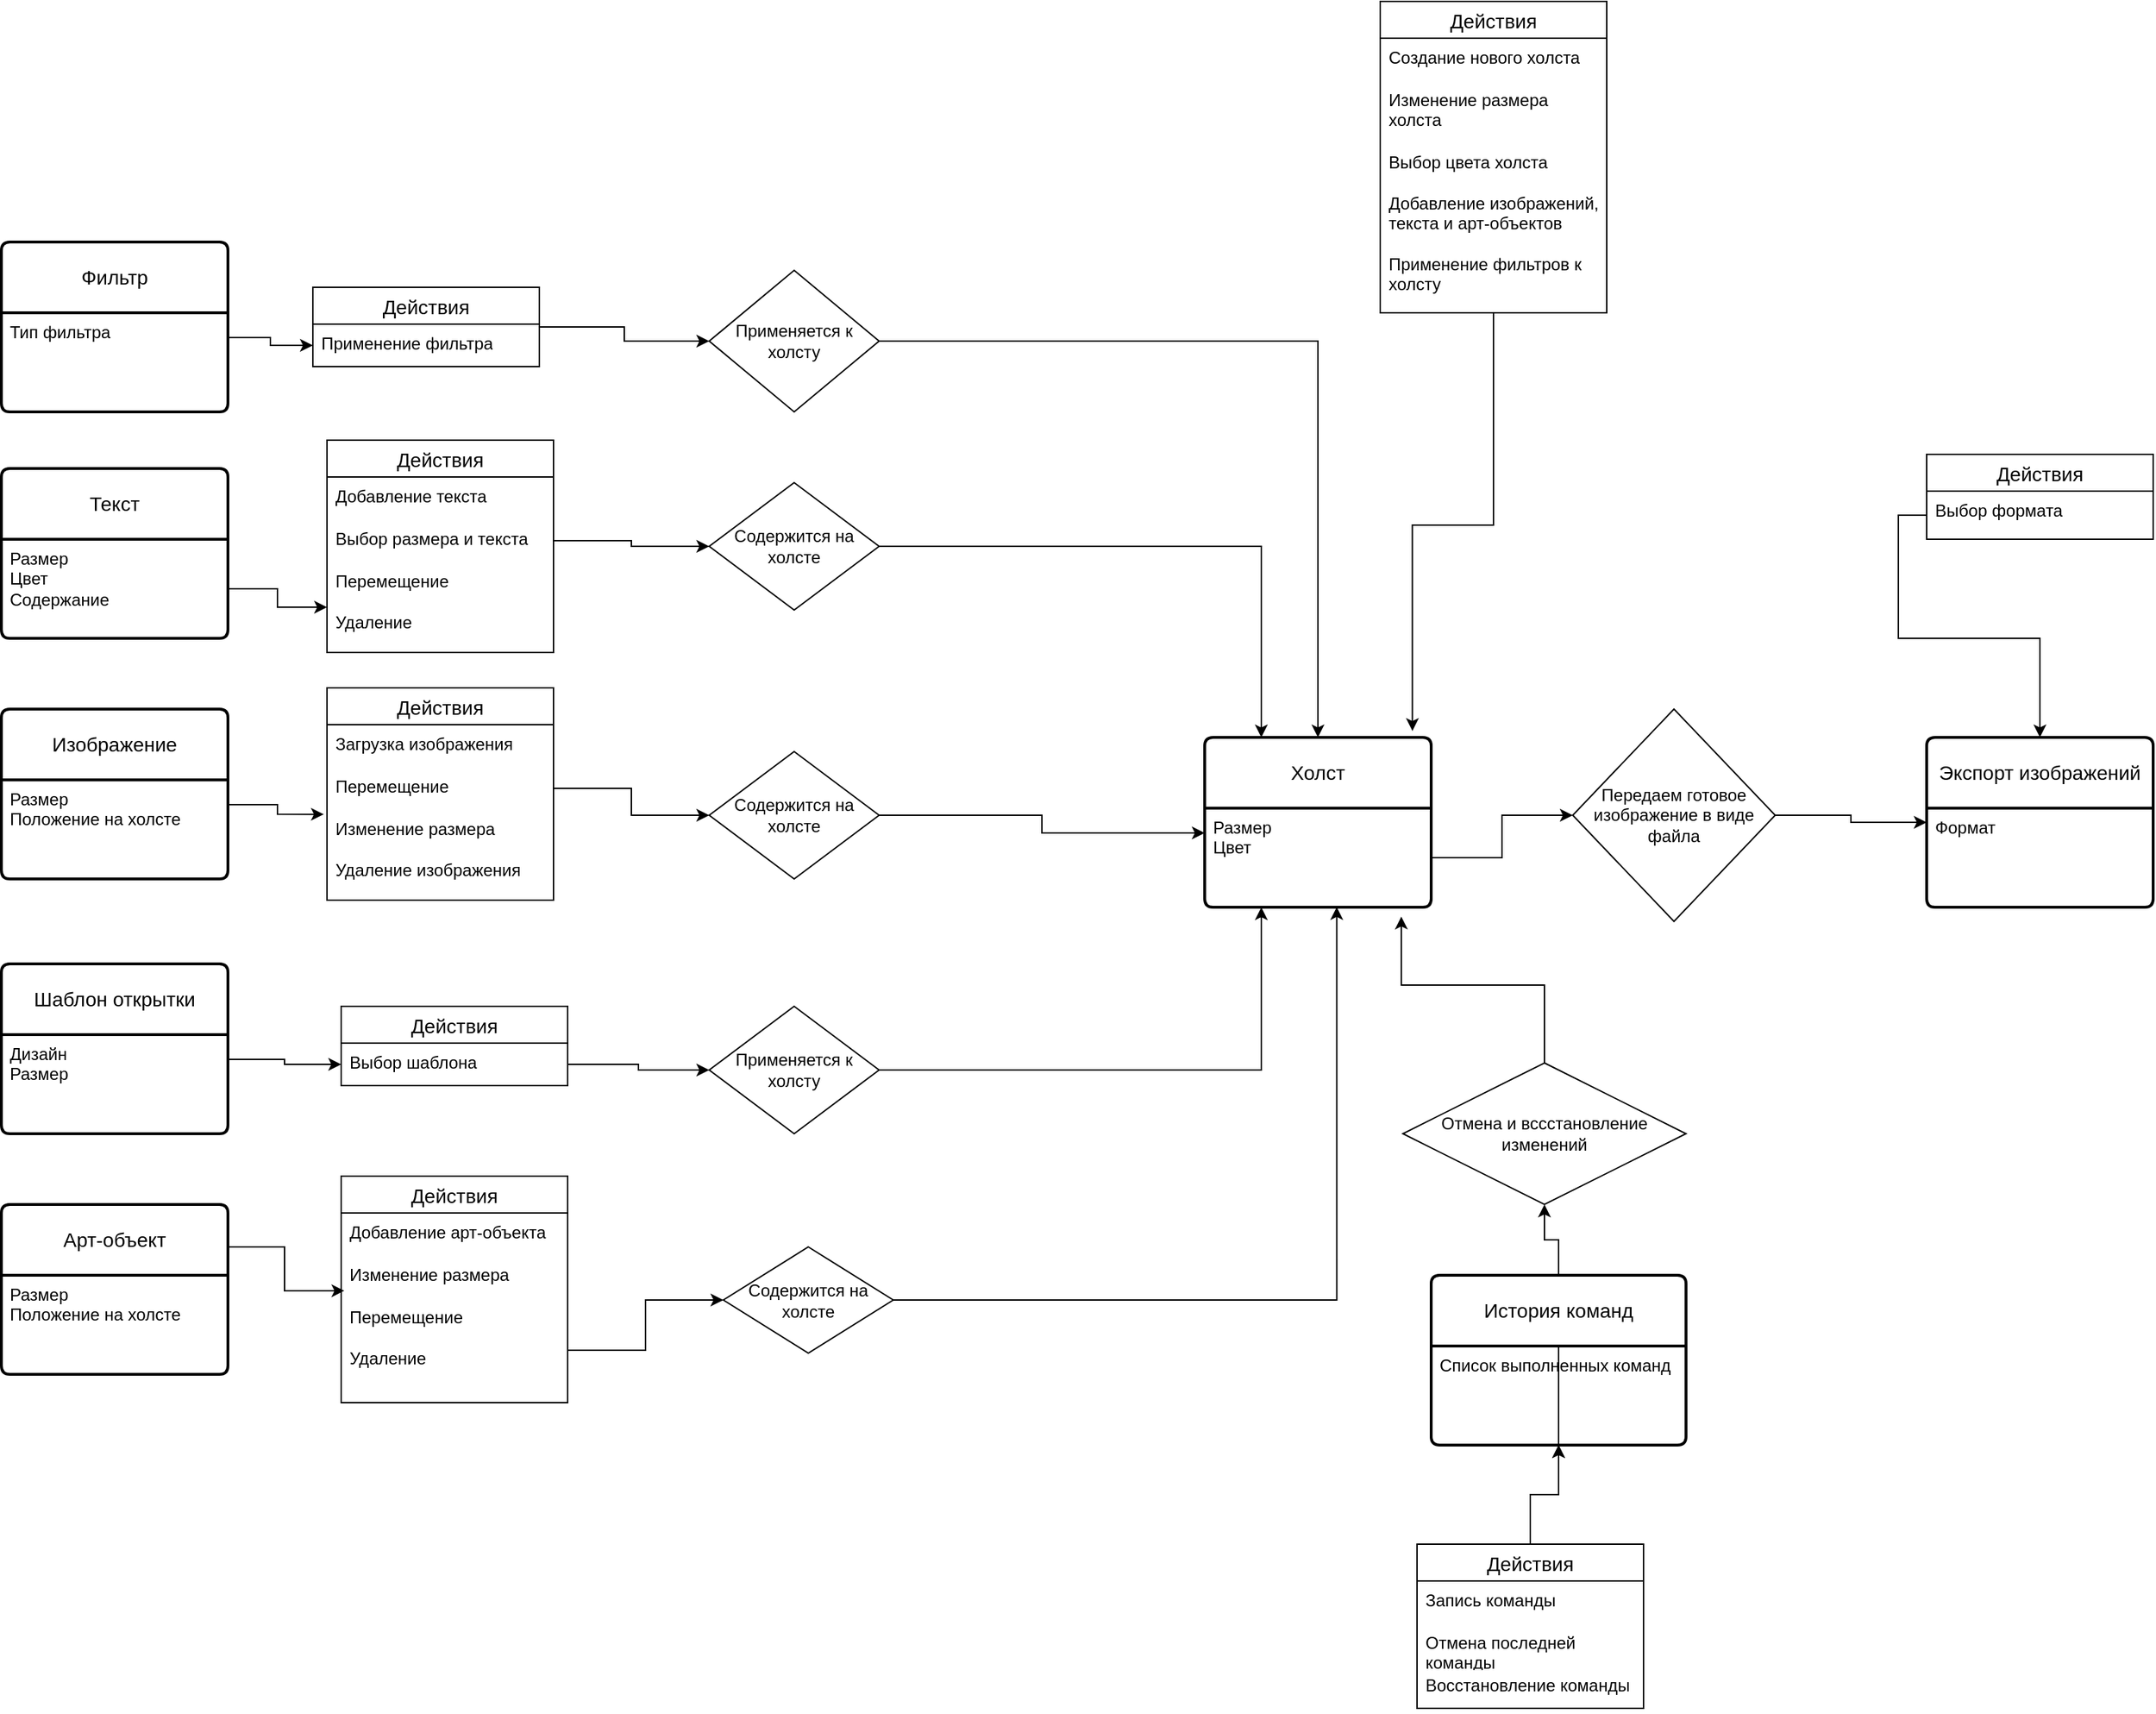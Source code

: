 <mxfile version="21.7.5" type="github">
  <diagram name="Страница — 1" id="PU2kjsf3ZB2TJDBGwNyj">
    <mxGraphModel dx="2958" dy="2498" grid="1" gridSize="10" guides="1" tooltips="1" connect="1" arrows="1" fold="1" page="1" pageScale="1" pageWidth="827" pageHeight="1169" math="0" shadow="0">
      <root>
        <mxCell id="0" />
        <mxCell id="1" parent="0" />
        <mxCell id="T5xABdUcvx5uTB9IeAs4-58" style="edgeStyle=orthogonalEdgeStyle;rounded=0;orthogonalLoop=1;jettySize=auto;html=1;exitX=0.5;exitY=0;exitDx=0;exitDy=0;" edge="1" parent="1" source="T5xABdUcvx5uTB9IeAs4-16" target="T5xABdUcvx5uTB9IeAs4-15">
          <mxGeometry relative="1" as="geometry" />
        </mxCell>
        <mxCell id="T5xABdUcvx5uTB9IeAs4-3" value="Холст" style="swimlane;childLayout=stackLayout;horizontal=1;startSize=50;horizontalStack=0;rounded=1;fontSize=14;fontStyle=0;strokeWidth=2;resizeParent=0;resizeLast=1;shadow=0;dashed=0;align=center;arcSize=4;whiteSpace=wrap;html=1;movable=1;resizable=1;rotatable=1;deletable=1;editable=1;locked=0;connectable=1;" vertex="1" parent="1">
          <mxGeometry x="290" y="-490" width="160" height="120" as="geometry" />
        </mxCell>
        <mxCell id="T5xABdUcvx5uTB9IeAs4-4" value="Размер&lt;br&gt;Цвет" style="align=left;strokeColor=none;fillColor=none;spacingLeft=4;fontSize=12;verticalAlign=top;resizable=0;rotatable=0;part=1;html=1;" vertex="1" parent="T5xABdUcvx5uTB9IeAs4-3">
          <mxGeometry y="50" width="160" height="70" as="geometry" />
        </mxCell>
        <mxCell id="T5xABdUcvx5uTB9IeAs4-5" value="Арт-объект" style="swimlane;childLayout=stackLayout;horizontal=1;startSize=50;horizontalStack=0;rounded=1;fontSize=14;fontStyle=0;strokeWidth=2;resizeParent=0;resizeLast=1;shadow=0;dashed=0;align=center;arcSize=4;whiteSpace=wrap;html=1;" vertex="1" parent="1">
          <mxGeometry x="-560" y="-160" width="160" height="120" as="geometry" />
        </mxCell>
        <mxCell id="T5xABdUcvx5uTB9IeAs4-6" value="Размер&lt;br&gt;Положение на холсте" style="align=left;strokeColor=none;fillColor=none;spacingLeft=4;fontSize=12;verticalAlign=top;resizable=0;rotatable=0;part=1;html=1;" vertex="1" parent="T5xABdUcvx5uTB9IeAs4-5">
          <mxGeometry y="50" width="160" height="70" as="geometry" />
        </mxCell>
        <mxCell id="T5xABdUcvx5uTB9IeAs4-7" value="Изображение" style="swimlane;childLayout=stackLayout;horizontal=1;startSize=50;horizontalStack=0;rounded=1;fontSize=14;fontStyle=0;strokeWidth=2;resizeParent=0;resizeLast=1;shadow=0;dashed=0;align=center;arcSize=4;whiteSpace=wrap;html=1;" vertex="1" parent="1">
          <mxGeometry x="-560" y="-510" width="160" height="120" as="geometry" />
        </mxCell>
        <mxCell id="T5xABdUcvx5uTB9IeAs4-8" value="Размер&lt;br&gt;Положение на холсте" style="align=left;strokeColor=none;fillColor=none;spacingLeft=4;fontSize=12;verticalAlign=top;resizable=0;rotatable=0;part=1;html=1;" vertex="1" parent="T5xABdUcvx5uTB9IeAs4-7">
          <mxGeometry y="50" width="160" height="70" as="geometry" />
        </mxCell>
        <mxCell id="T5xABdUcvx5uTB9IeAs4-9" value="Текст" style="swimlane;childLayout=stackLayout;horizontal=1;startSize=50;horizontalStack=0;rounded=1;fontSize=14;fontStyle=0;strokeWidth=2;resizeParent=0;resizeLast=1;shadow=0;dashed=0;align=center;arcSize=4;whiteSpace=wrap;html=1;" vertex="1" parent="1">
          <mxGeometry x="-560" y="-680" width="160" height="120" as="geometry" />
        </mxCell>
        <mxCell id="T5xABdUcvx5uTB9IeAs4-10" value="Размер&lt;br&gt;Цвет&lt;br&gt;Содержание" style="align=left;strokeColor=none;fillColor=none;spacingLeft=4;fontSize=12;verticalAlign=top;resizable=0;rotatable=0;part=1;html=1;" vertex="1" parent="T5xABdUcvx5uTB9IeAs4-9">
          <mxGeometry y="50" width="160" height="70" as="geometry" />
        </mxCell>
        <mxCell id="T5xABdUcvx5uTB9IeAs4-11" value="Шаблон открытки" style="swimlane;childLayout=stackLayout;horizontal=1;startSize=50;horizontalStack=0;rounded=1;fontSize=14;fontStyle=0;strokeWidth=2;resizeParent=0;resizeLast=1;shadow=0;dashed=0;align=center;arcSize=4;whiteSpace=wrap;html=1;" vertex="1" parent="1">
          <mxGeometry x="-560" y="-330" width="160" height="120" as="geometry" />
        </mxCell>
        <mxCell id="T5xABdUcvx5uTB9IeAs4-12" value="Дизайн&lt;br&gt;Размер" style="align=left;strokeColor=none;fillColor=none;spacingLeft=4;fontSize=12;verticalAlign=top;resizable=0;rotatable=0;part=1;html=1;" vertex="1" parent="T5xABdUcvx5uTB9IeAs4-11">
          <mxGeometry y="50" width="160" height="70" as="geometry" />
        </mxCell>
        <mxCell id="T5xABdUcvx5uTB9IeAs4-13" value="Фильтр" style="swimlane;childLayout=stackLayout;horizontal=1;startSize=50;horizontalStack=0;rounded=1;fontSize=14;fontStyle=0;strokeWidth=2;resizeParent=0;resizeLast=1;shadow=0;dashed=0;align=center;arcSize=4;whiteSpace=wrap;html=1;" vertex="1" parent="1">
          <mxGeometry x="-560" y="-840" width="160" height="120" as="geometry" />
        </mxCell>
        <mxCell id="T5xABdUcvx5uTB9IeAs4-14" value="Тип фильтра" style="align=left;strokeColor=none;fillColor=none;spacingLeft=4;fontSize=12;verticalAlign=top;resizable=0;rotatable=0;part=1;html=1;" vertex="1" parent="T5xABdUcvx5uTB9IeAs4-13">
          <mxGeometry y="50" width="160" height="70" as="geometry" />
        </mxCell>
        <mxCell id="T5xABdUcvx5uTB9IeAs4-119" style="edgeStyle=orthogonalEdgeStyle;rounded=0;orthogonalLoop=1;jettySize=auto;html=1;entryX=0.5;entryY=1;entryDx=0;entryDy=0;" edge="1" parent="1" source="T5xABdUcvx5uTB9IeAs4-15" target="T5xABdUcvx5uTB9IeAs4-48">
          <mxGeometry relative="1" as="geometry" />
        </mxCell>
        <mxCell id="T5xABdUcvx5uTB9IeAs4-15" value="История команд" style="swimlane;childLayout=stackLayout;horizontal=1;startSize=50;horizontalStack=0;rounded=1;fontSize=14;fontStyle=0;strokeWidth=2;resizeParent=0;resizeLast=1;shadow=0;dashed=0;align=center;arcSize=4;whiteSpace=wrap;html=1;" vertex="1" parent="1">
          <mxGeometry x="450" y="-110" width="180" height="120" as="geometry" />
        </mxCell>
        <mxCell id="T5xABdUcvx5uTB9IeAs4-16" value="Список выполненных команд" style="align=left;strokeColor=none;fillColor=none;spacingLeft=4;fontSize=12;verticalAlign=top;resizable=0;rotatable=0;part=1;html=1;" vertex="1" parent="T5xABdUcvx5uTB9IeAs4-15">
          <mxGeometry y="50" width="180" height="70" as="geometry" />
        </mxCell>
        <mxCell id="T5xABdUcvx5uTB9IeAs4-108" style="edgeStyle=orthogonalEdgeStyle;rounded=0;orthogonalLoop=1;jettySize=auto;html=1;entryX=0;entryY=0.25;entryDx=0;entryDy=0;" edge="1" parent="1" source="T5xABdUcvx5uTB9IeAs4-21" target="T5xABdUcvx5uTB9IeAs4-4">
          <mxGeometry relative="1" as="geometry" />
        </mxCell>
        <mxCell id="T5xABdUcvx5uTB9IeAs4-21" value="Содержится на холсте" style="shape=rhombus;perimeter=rhombusPerimeter;whiteSpace=wrap;html=1;align=center;" vertex="1" parent="1">
          <mxGeometry x="-60" y="-480" width="120" height="90" as="geometry" />
        </mxCell>
        <mxCell id="T5xABdUcvx5uTB9IeAs4-112" style="edgeStyle=orthogonalEdgeStyle;rounded=0;orthogonalLoop=1;jettySize=auto;html=1;entryX=0.583;entryY=0.998;entryDx=0;entryDy=0;entryPerimeter=0;" edge="1" parent="1" source="T5xABdUcvx5uTB9IeAs4-22" target="T5xABdUcvx5uTB9IeAs4-4">
          <mxGeometry relative="1" as="geometry" />
        </mxCell>
        <mxCell id="T5xABdUcvx5uTB9IeAs4-22" value="Содержится на холсте" style="shape=rhombus;perimeter=rhombusPerimeter;whiteSpace=wrap;html=1;align=center;" vertex="1" parent="1">
          <mxGeometry x="-50" y="-130" width="120" height="75" as="geometry" />
        </mxCell>
        <mxCell id="T5xABdUcvx5uTB9IeAs4-107" style="edgeStyle=orthogonalEdgeStyle;rounded=0;orthogonalLoop=1;jettySize=auto;html=1;entryX=0.25;entryY=0;entryDx=0;entryDy=0;" edge="1" parent="1" source="T5xABdUcvx5uTB9IeAs4-23" target="T5xABdUcvx5uTB9IeAs4-3">
          <mxGeometry relative="1" as="geometry" />
        </mxCell>
        <mxCell id="T5xABdUcvx5uTB9IeAs4-23" value="Содержится на холсте" style="shape=rhombus;perimeter=rhombusPerimeter;whiteSpace=wrap;html=1;align=center;" vertex="1" parent="1">
          <mxGeometry x="-60" y="-670" width="120" height="90" as="geometry" />
        </mxCell>
        <mxCell id="T5xABdUcvx5uTB9IeAs4-106" style="edgeStyle=orthogonalEdgeStyle;rounded=0;orthogonalLoop=1;jettySize=auto;html=1;entryX=0.5;entryY=0;entryDx=0;entryDy=0;" edge="1" parent="1" source="T5xABdUcvx5uTB9IeAs4-31" target="T5xABdUcvx5uTB9IeAs4-3">
          <mxGeometry relative="1" as="geometry" />
        </mxCell>
        <mxCell id="T5xABdUcvx5uTB9IeAs4-31" value="Применяется к холсту" style="shape=rhombus;perimeter=rhombusPerimeter;whiteSpace=wrap;html=1;align=center;" vertex="1" parent="1">
          <mxGeometry x="-60" y="-820" width="120" height="100" as="geometry" />
        </mxCell>
        <mxCell id="T5xABdUcvx5uTB9IeAs4-111" style="edgeStyle=orthogonalEdgeStyle;rounded=0;orthogonalLoop=1;jettySize=auto;html=1;entryX=0.25;entryY=1;entryDx=0;entryDy=0;" edge="1" parent="1" source="T5xABdUcvx5uTB9IeAs4-32" target="T5xABdUcvx5uTB9IeAs4-4">
          <mxGeometry relative="1" as="geometry" />
        </mxCell>
        <mxCell id="T5xABdUcvx5uTB9IeAs4-32" value="Применяется к холсту" style="shape=rhombus;perimeter=rhombusPerimeter;whiteSpace=wrap;html=1;align=center;" vertex="1" parent="1">
          <mxGeometry x="-60" y="-300" width="120" height="90" as="geometry" />
        </mxCell>
        <mxCell id="T5xABdUcvx5uTB9IeAs4-39" value="Экспорт изображений" style="swimlane;childLayout=stackLayout;horizontal=1;startSize=50;horizontalStack=0;rounded=1;fontSize=14;fontStyle=0;strokeWidth=2;resizeParent=0;resizeLast=1;shadow=0;dashed=0;align=center;arcSize=4;whiteSpace=wrap;html=1;" vertex="1" parent="1">
          <mxGeometry x="800" y="-490" width="160" height="120" as="geometry" />
        </mxCell>
        <mxCell id="T5xABdUcvx5uTB9IeAs4-40" value="Формат" style="align=left;strokeColor=none;fillColor=none;spacingLeft=4;fontSize=12;verticalAlign=top;resizable=0;rotatable=0;part=1;html=1;" vertex="1" parent="T5xABdUcvx5uTB9IeAs4-39">
          <mxGeometry y="50" width="160" height="70" as="geometry" />
        </mxCell>
        <mxCell id="T5xABdUcvx5uTB9IeAs4-123" style="edgeStyle=orthogonalEdgeStyle;rounded=0;orthogonalLoop=1;jettySize=auto;html=1;entryX=0;entryY=0.5;entryDx=0;entryDy=0;" edge="1" parent="1" source="T5xABdUcvx5uTB9IeAs4-45" target="T5xABdUcvx5uTB9IeAs4-39">
          <mxGeometry relative="1" as="geometry" />
        </mxCell>
        <mxCell id="T5xABdUcvx5uTB9IeAs4-45" value="Передаем готовое изображение в виде файла" style="shape=rhombus;perimeter=rhombusPerimeter;whiteSpace=wrap;html=1;align=center;" vertex="1" parent="1">
          <mxGeometry x="550" y="-510" width="143" height="150" as="geometry" />
        </mxCell>
        <mxCell id="T5xABdUcvx5uTB9IeAs4-120" style="edgeStyle=orthogonalEdgeStyle;rounded=0;orthogonalLoop=1;jettySize=auto;html=1;entryX=0.868;entryY=1.094;entryDx=0;entryDy=0;entryPerimeter=0;" edge="1" parent="1" source="T5xABdUcvx5uTB9IeAs4-48" target="T5xABdUcvx5uTB9IeAs4-4">
          <mxGeometry relative="1" as="geometry" />
        </mxCell>
        <mxCell id="T5xABdUcvx5uTB9IeAs4-48" value="Отмена и вссстановление изменений" style="shape=rhombus;perimeter=rhombusPerimeter;whiteSpace=wrap;html=1;align=center;" vertex="1" parent="1">
          <mxGeometry x="430" y="-260" width="200" height="100" as="geometry" />
        </mxCell>
        <mxCell id="T5xABdUcvx5uTB9IeAs4-70" value="Действия" style="swimlane;fontStyle=0;childLayout=stackLayout;horizontal=1;startSize=26;horizontalStack=0;resizeParent=1;resizeParentMax=0;resizeLast=0;collapsible=1;marginBottom=0;align=center;fontSize=14;" vertex="1" parent="1">
          <mxGeometry x="-320" y="-300" width="160" height="56" as="geometry" />
        </mxCell>
        <mxCell id="T5xABdUcvx5uTB9IeAs4-71" value="Выбор шаблона" style="text;strokeColor=none;fillColor=none;spacingLeft=4;spacingRight=4;overflow=hidden;rotatable=0;points=[[0,0.5],[1,0.5]];portConstraint=eastwest;fontSize=12;whiteSpace=wrap;html=1;" vertex="1" parent="T5xABdUcvx5uTB9IeAs4-70">
          <mxGeometry y="26" width="160" height="30" as="geometry" />
        </mxCell>
        <mxCell id="T5xABdUcvx5uTB9IeAs4-74" value="Действия" style="swimlane;fontStyle=0;childLayout=stackLayout;horizontal=1;startSize=26;horizontalStack=0;resizeParent=1;resizeParentMax=0;resizeLast=0;collapsible=1;marginBottom=0;align=center;fontSize=14;" vertex="1" parent="1">
          <mxGeometry x="-320" y="-180" width="160" height="160" as="geometry" />
        </mxCell>
        <mxCell id="T5xABdUcvx5uTB9IeAs4-75" value="Добавление арт-объекта" style="text;strokeColor=none;fillColor=none;spacingLeft=4;spacingRight=4;overflow=hidden;rotatable=0;points=[[0,0.5],[1,0.5]];portConstraint=eastwest;fontSize=12;whiteSpace=wrap;html=1;" vertex="1" parent="T5xABdUcvx5uTB9IeAs4-74">
          <mxGeometry y="26" width="160" height="30" as="geometry" />
        </mxCell>
        <mxCell id="T5xABdUcvx5uTB9IeAs4-76" value="Изменение размера&amp;nbsp;" style="text;strokeColor=none;fillColor=none;spacingLeft=4;spacingRight=4;overflow=hidden;rotatable=0;points=[[0,0.5],[1,0.5]];portConstraint=eastwest;fontSize=12;whiteSpace=wrap;html=1;" vertex="1" parent="T5xABdUcvx5uTB9IeAs4-74">
          <mxGeometry y="56" width="160" height="30" as="geometry" />
        </mxCell>
        <mxCell id="T5xABdUcvx5uTB9IeAs4-77" value="Перемещение&lt;br&gt;&lt;br&gt;Удаление" style="text;strokeColor=none;fillColor=none;spacingLeft=4;spacingRight=4;overflow=hidden;rotatable=0;points=[[0,0.5],[1,0.5]];portConstraint=eastwest;fontSize=12;whiteSpace=wrap;html=1;" vertex="1" parent="T5xABdUcvx5uTB9IeAs4-74">
          <mxGeometry y="86" width="160" height="74" as="geometry" />
        </mxCell>
        <mxCell id="T5xABdUcvx5uTB9IeAs4-78" value="Действия" style="swimlane;fontStyle=0;childLayout=stackLayout;horizontal=1;startSize=26;horizontalStack=0;resizeParent=1;resizeParentMax=0;resizeLast=0;collapsible=1;marginBottom=0;align=center;fontSize=14;" vertex="1" parent="1">
          <mxGeometry x="-330" y="-525" width="160" height="150" as="geometry" />
        </mxCell>
        <mxCell id="T5xABdUcvx5uTB9IeAs4-79" value="Загрузка изображения&lt;br&gt;" style="text;strokeColor=none;fillColor=none;spacingLeft=4;spacingRight=4;overflow=hidden;rotatable=0;points=[[0,0.5],[1,0.5]];portConstraint=eastwest;fontSize=12;whiteSpace=wrap;html=1;" vertex="1" parent="T5xABdUcvx5uTB9IeAs4-78">
          <mxGeometry y="26" width="160" height="30" as="geometry" />
        </mxCell>
        <mxCell id="T5xABdUcvx5uTB9IeAs4-80" value="Перемещение" style="text;strokeColor=none;fillColor=none;spacingLeft=4;spacingRight=4;overflow=hidden;rotatable=0;points=[[0,0.5],[1,0.5]];portConstraint=eastwest;fontSize=12;whiteSpace=wrap;html=1;" vertex="1" parent="T5xABdUcvx5uTB9IeAs4-78">
          <mxGeometry y="56" width="160" height="30" as="geometry" />
        </mxCell>
        <mxCell id="T5xABdUcvx5uTB9IeAs4-81" value="Изменение размера&lt;br&gt;&lt;br&gt;Удаление изображения" style="text;strokeColor=none;fillColor=none;spacingLeft=4;spacingRight=4;overflow=hidden;rotatable=0;points=[[0,0.5],[1,0.5]];portConstraint=eastwest;fontSize=12;whiteSpace=wrap;html=1;" vertex="1" parent="T5xABdUcvx5uTB9IeAs4-78">
          <mxGeometry y="86" width="160" height="64" as="geometry" />
        </mxCell>
        <mxCell id="T5xABdUcvx5uTB9IeAs4-82" value="Действия" style="swimlane;fontStyle=0;childLayout=stackLayout;horizontal=1;startSize=26;horizontalStack=0;resizeParent=1;resizeParentMax=0;resizeLast=0;collapsible=1;marginBottom=0;align=center;fontSize=14;" vertex="1" parent="1">
          <mxGeometry x="-330" y="-700" width="160" height="150" as="geometry" />
        </mxCell>
        <mxCell id="T5xABdUcvx5uTB9IeAs4-83" value="Добавление текста" style="text;strokeColor=none;fillColor=none;spacingLeft=4;spacingRight=4;overflow=hidden;rotatable=0;points=[[0,0.5],[1,0.5]];portConstraint=eastwest;fontSize=12;whiteSpace=wrap;html=1;" vertex="1" parent="T5xABdUcvx5uTB9IeAs4-82">
          <mxGeometry y="26" width="160" height="30" as="geometry" />
        </mxCell>
        <mxCell id="T5xABdUcvx5uTB9IeAs4-84" value="Выбор размера и текста" style="text;strokeColor=none;fillColor=none;spacingLeft=4;spacingRight=4;overflow=hidden;rotatable=0;points=[[0,0.5],[1,0.5]];portConstraint=eastwest;fontSize=12;whiteSpace=wrap;html=1;" vertex="1" parent="T5xABdUcvx5uTB9IeAs4-82">
          <mxGeometry y="56" width="160" height="30" as="geometry" />
        </mxCell>
        <mxCell id="T5xABdUcvx5uTB9IeAs4-85" value="Перемещение&lt;br&gt;&lt;br&gt;Удаление" style="text;strokeColor=none;fillColor=none;spacingLeft=4;spacingRight=4;overflow=hidden;rotatable=0;points=[[0,0.5],[1,0.5]];portConstraint=eastwest;fontSize=12;whiteSpace=wrap;html=1;" vertex="1" parent="T5xABdUcvx5uTB9IeAs4-82">
          <mxGeometry y="86" width="160" height="64" as="geometry" />
        </mxCell>
        <mxCell id="T5xABdUcvx5uTB9IeAs4-101" style="edgeStyle=orthogonalEdgeStyle;rounded=0;orthogonalLoop=1;jettySize=auto;html=1;entryX=0;entryY=0.5;entryDx=0;entryDy=0;" edge="1" parent="1" source="T5xABdUcvx5uTB9IeAs4-86" target="T5xABdUcvx5uTB9IeAs4-31">
          <mxGeometry relative="1" as="geometry" />
        </mxCell>
        <mxCell id="T5xABdUcvx5uTB9IeAs4-86" value="Действия" style="swimlane;fontStyle=0;childLayout=stackLayout;horizontal=1;startSize=26;horizontalStack=0;resizeParent=1;resizeParentMax=0;resizeLast=0;collapsible=1;marginBottom=0;align=center;fontSize=14;" vertex="1" parent="1">
          <mxGeometry x="-340" y="-808" width="160" height="56" as="geometry" />
        </mxCell>
        <mxCell id="T5xABdUcvx5uTB9IeAs4-87" value="Применение фильтра" style="text;strokeColor=none;fillColor=none;spacingLeft=4;spacingRight=4;overflow=hidden;rotatable=0;points=[[0,0.5],[1,0.5]];portConstraint=eastwest;fontSize=12;whiteSpace=wrap;html=1;" vertex="1" parent="T5xABdUcvx5uTB9IeAs4-86">
          <mxGeometry y="26" width="160" height="30" as="geometry" />
        </mxCell>
        <mxCell id="T5xABdUcvx5uTB9IeAs4-91" style="edgeStyle=orthogonalEdgeStyle;rounded=0;orthogonalLoop=1;jettySize=auto;html=1;exitX=1;exitY=0.25;exitDx=0;exitDy=0;entryX=0;entryY=0.5;entryDx=0;entryDy=0;" edge="1" parent="1" source="T5xABdUcvx5uTB9IeAs4-14" target="T5xABdUcvx5uTB9IeAs4-87">
          <mxGeometry relative="1" as="geometry" />
        </mxCell>
        <mxCell id="T5xABdUcvx5uTB9IeAs4-92" style="edgeStyle=orthogonalEdgeStyle;rounded=0;orthogonalLoop=1;jettySize=auto;html=1;entryX=0;entryY=0.5;entryDx=0;entryDy=0;" edge="1" parent="1" source="T5xABdUcvx5uTB9IeAs4-10" target="T5xABdUcvx5uTB9IeAs4-85">
          <mxGeometry relative="1" as="geometry" />
        </mxCell>
        <mxCell id="T5xABdUcvx5uTB9IeAs4-93" style="edgeStyle=orthogonalEdgeStyle;rounded=0;orthogonalLoop=1;jettySize=auto;html=1;exitX=1;exitY=0.25;exitDx=0;exitDy=0;entryX=-0.014;entryY=0.052;entryDx=0;entryDy=0;entryPerimeter=0;" edge="1" parent="1" source="T5xABdUcvx5uTB9IeAs4-8" target="T5xABdUcvx5uTB9IeAs4-81">
          <mxGeometry relative="1" as="geometry" />
        </mxCell>
        <mxCell id="T5xABdUcvx5uTB9IeAs4-94" style="edgeStyle=orthogonalEdgeStyle;rounded=0;orthogonalLoop=1;jettySize=auto;html=1;exitX=1;exitY=0.25;exitDx=0;exitDy=0;entryX=0;entryY=0.5;entryDx=0;entryDy=0;" edge="1" parent="1" source="T5xABdUcvx5uTB9IeAs4-12" target="T5xABdUcvx5uTB9IeAs4-71">
          <mxGeometry relative="1" as="geometry" />
        </mxCell>
        <mxCell id="T5xABdUcvx5uTB9IeAs4-95" style="edgeStyle=orthogonalEdgeStyle;rounded=0;orthogonalLoop=1;jettySize=auto;html=1;exitX=1;exitY=0;exitDx=0;exitDy=0;entryX=0.014;entryY=-0.068;entryDx=0;entryDy=0;entryPerimeter=0;" edge="1" parent="1" source="T5xABdUcvx5uTB9IeAs4-6" target="T5xABdUcvx5uTB9IeAs4-77">
          <mxGeometry relative="1" as="geometry" />
        </mxCell>
        <mxCell id="T5xABdUcvx5uTB9IeAs4-97" style="edgeStyle=orthogonalEdgeStyle;rounded=0;orthogonalLoop=1;jettySize=auto;html=1;entryX=0;entryY=0.5;entryDx=0;entryDy=0;" edge="1" parent="1" source="T5xABdUcvx5uTB9IeAs4-77" target="T5xABdUcvx5uTB9IeAs4-22">
          <mxGeometry relative="1" as="geometry" />
        </mxCell>
        <mxCell id="T5xABdUcvx5uTB9IeAs4-98" style="edgeStyle=orthogonalEdgeStyle;rounded=0;orthogonalLoop=1;jettySize=auto;html=1;entryX=0;entryY=0.5;entryDx=0;entryDy=0;" edge="1" parent="1" source="T5xABdUcvx5uTB9IeAs4-71" target="T5xABdUcvx5uTB9IeAs4-32">
          <mxGeometry relative="1" as="geometry" />
        </mxCell>
        <mxCell id="T5xABdUcvx5uTB9IeAs4-99" style="edgeStyle=orthogonalEdgeStyle;rounded=0;orthogonalLoop=1;jettySize=auto;html=1;entryX=0;entryY=0.5;entryDx=0;entryDy=0;" edge="1" parent="1" source="T5xABdUcvx5uTB9IeAs4-80" target="T5xABdUcvx5uTB9IeAs4-21">
          <mxGeometry relative="1" as="geometry" />
        </mxCell>
        <mxCell id="T5xABdUcvx5uTB9IeAs4-100" style="edgeStyle=orthogonalEdgeStyle;rounded=0;orthogonalLoop=1;jettySize=auto;html=1;entryX=0;entryY=0.5;entryDx=0;entryDy=0;" edge="1" parent="1" source="T5xABdUcvx5uTB9IeAs4-84" target="T5xABdUcvx5uTB9IeAs4-23">
          <mxGeometry relative="1" as="geometry" />
        </mxCell>
        <mxCell id="T5xABdUcvx5uTB9IeAs4-113" style="edgeStyle=orthogonalEdgeStyle;rounded=0;orthogonalLoop=1;jettySize=auto;html=1;entryX=0.917;entryY=-0.038;entryDx=0;entryDy=0;entryPerimeter=0;" edge="1" parent="1" source="T5xABdUcvx5uTB9IeAs4-102" target="T5xABdUcvx5uTB9IeAs4-3">
          <mxGeometry relative="1" as="geometry" />
        </mxCell>
        <mxCell id="T5xABdUcvx5uTB9IeAs4-102" value="Действия" style="swimlane;fontStyle=0;childLayout=stackLayout;horizontal=1;startSize=26;horizontalStack=0;resizeParent=1;resizeParentMax=0;resizeLast=0;collapsible=1;marginBottom=0;align=center;fontSize=14;" vertex="1" parent="1">
          <mxGeometry x="414" y="-1010" width="160" height="220" as="geometry" />
        </mxCell>
        <mxCell id="T5xABdUcvx5uTB9IeAs4-103" value="Создание нового холста" style="text;strokeColor=none;fillColor=none;spacingLeft=4;spacingRight=4;overflow=hidden;rotatable=0;points=[[0,0.5],[1,0.5]];portConstraint=eastwest;fontSize=12;whiteSpace=wrap;html=1;" vertex="1" parent="T5xABdUcvx5uTB9IeAs4-102">
          <mxGeometry y="26" width="160" height="30" as="geometry" />
        </mxCell>
        <mxCell id="T5xABdUcvx5uTB9IeAs4-104" value="Изменение размера холста" style="text;strokeColor=none;fillColor=none;spacingLeft=4;spacingRight=4;overflow=hidden;rotatable=0;points=[[0,0.5],[1,0.5]];portConstraint=eastwest;fontSize=12;whiteSpace=wrap;html=1;" vertex="1" parent="T5xABdUcvx5uTB9IeAs4-102">
          <mxGeometry y="56" width="160" height="44" as="geometry" />
        </mxCell>
        <mxCell id="T5xABdUcvx5uTB9IeAs4-105" value="Выбор цвета холста&lt;br&gt;&lt;br&gt;Добавление изображений, текста и арт-объектов&lt;br&gt;&lt;br&gt;Применение фильтров к холсту" style="text;strokeColor=none;fillColor=none;spacingLeft=4;spacingRight=4;overflow=hidden;rotatable=0;points=[[0,0.5],[1,0.5]];portConstraint=eastwest;fontSize=12;whiteSpace=wrap;html=1;" vertex="1" parent="T5xABdUcvx5uTB9IeAs4-102">
          <mxGeometry y="100" width="160" height="120" as="geometry" />
        </mxCell>
        <mxCell id="T5xABdUcvx5uTB9IeAs4-118" style="edgeStyle=orthogonalEdgeStyle;rounded=0;orthogonalLoop=1;jettySize=auto;html=1;entryX=0.5;entryY=1;entryDx=0;entryDy=0;" edge="1" parent="1" source="T5xABdUcvx5uTB9IeAs4-114" target="T5xABdUcvx5uTB9IeAs4-16">
          <mxGeometry relative="1" as="geometry" />
        </mxCell>
        <mxCell id="T5xABdUcvx5uTB9IeAs4-114" value="Действия" style="swimlane;fontStyle=0;childLayout=stackLayout;horizontal=1;startSize=26;horizontalStack=0;resizeParent=1;resizeParentMax=0;resizeLast=0;collapsible=1;marginBottom=0;align=center;fontSize=14;" vertex="1" parent="1">
          <mxGeometry x="440" y="80" width="160" height="116" as="geometry" />
        </mxCell>
        <mxCell id="T5xABdUcvx5uTB9IeAs4-115" value="Запись команды" style="text;strokeColor=none;fillColor=none;spacingLeft=4;spacingRight=4;overflow=hidden;rotatable=0;points=[[0,0.5],[1,0.5]];portConstraint=eastwest;fontSize=12;whiteSpace=wrap;html=1;" vertex="1" parent="T5xABdUcvx5uTB9IeAs4-114">
          <mxGeometry y="26" width="160" height="30" as="geometry" />
        </mxCell>
        <mxCell id="T5xABdUcvx5uTB9IeAs4-116" value="Отмена последней команды" style="text;strokeColor=none;fillColor=none;spacingLeft=4;spacingRight=4;overflow=hidden;rotatable=0;points=[[0,0.5],[1,0.5]];portConstraint=eastwest;fontSize=12;whiteSpace=wrap;html=1;" vertex="1" parent="T5xABdUcvx5uTB9IeAs4-114">
          <mxGeometry y="56" width="160" height="30" as="geometry" />
        </mxCell>
        <mxCell id="T5xABdUcvx5uTB9IeAs4-117" value="Восстановление команды&lt;br&gt;" style="text;strokeColor=none;fillColor=none;spacingLeft=4;spacingRight=4;overflow=hidden;rotatable=0;points=[[0,0.5],[1,0.5]];portConstraint=eastwest;fontSize=12;whiteSpace=wrap;html=1;" vertex="1" parent="T5xABdUcvx5uTB9IeAs4-114">
          <mxGeometry y="86" width="160" height="30" as="geometry" />
        </mxCell>
        <mxCell id="T5xABdUcvx5uTB9IeAs4-121" style="edgeStyle=orthogonalEdgeStyle;rounded=0;orthogonalLoop=1;jettySize=auto;html=1;entryX=0;entryY=0.5;entryDx=0;entryDy=0;" edge="1" parent="1" source="T5xABdUcvx5uTB9IeAs4-4" target="T5xABdUcvx5uTB9IeAs4-45">
          <mxGeometry relative="1" as="geometry" />
        </mxCell>
        <mxCell id="T5xABdUcvx5uTB9IeAs4-126" value="Действия" style="swimlane;fontStyle=0;childLayout=stackLayout;horizontal=1;startSize=26;horizontalStack=0;resizeParent=1;resizeParentMax=0;resizeLast=0;collapsible=1;marginBottom=0;align=center;fontSize=14;" vertex="1" parent="1">
          <mxGeometry x="800" y="-690" width="160" height="60" as="geometry" />
        </mxCell>
        <mxCell id="T5xABdUcvx5uTB9IeAs4-127" value="Выбор формата" style="text;strokeColor=none;fillColor=none;spacingLeft=4;spacingRight=4;overflow=hidden;rotatable=0;points=[[0,0.5],[1,0.5]];portConstraint=eastwest;fontSize=12;whiteSpace=wrap;html=1;" vertex="1" parent="T5xABdUcvx5uTB9IeAs4-126">
          <mxGeometry y="26" width="160" height="34" as="geometry" />
        </mxCell>
        <mxCell id="T5xABdUcvx5uTB9IeAs4-130" style="edgeStyle=orthogonalEdgeStyle;rounded=0;orthogonalLoop=1;jettySize=auto;html=1;entryX=0.5;entryY=0;entryDx=0;entryDy=0;" edge="1" parent="1" source="T5xABdUcvx5uTB9IeAs4-127" target="T5xABdUcvx5uTB9IeAs4-39">
          <mxGeometry relative="1" as="geometry" />
        </mxCell>
      </root>
    </mxGraphModel>
  </diagram>
</mxfile>

